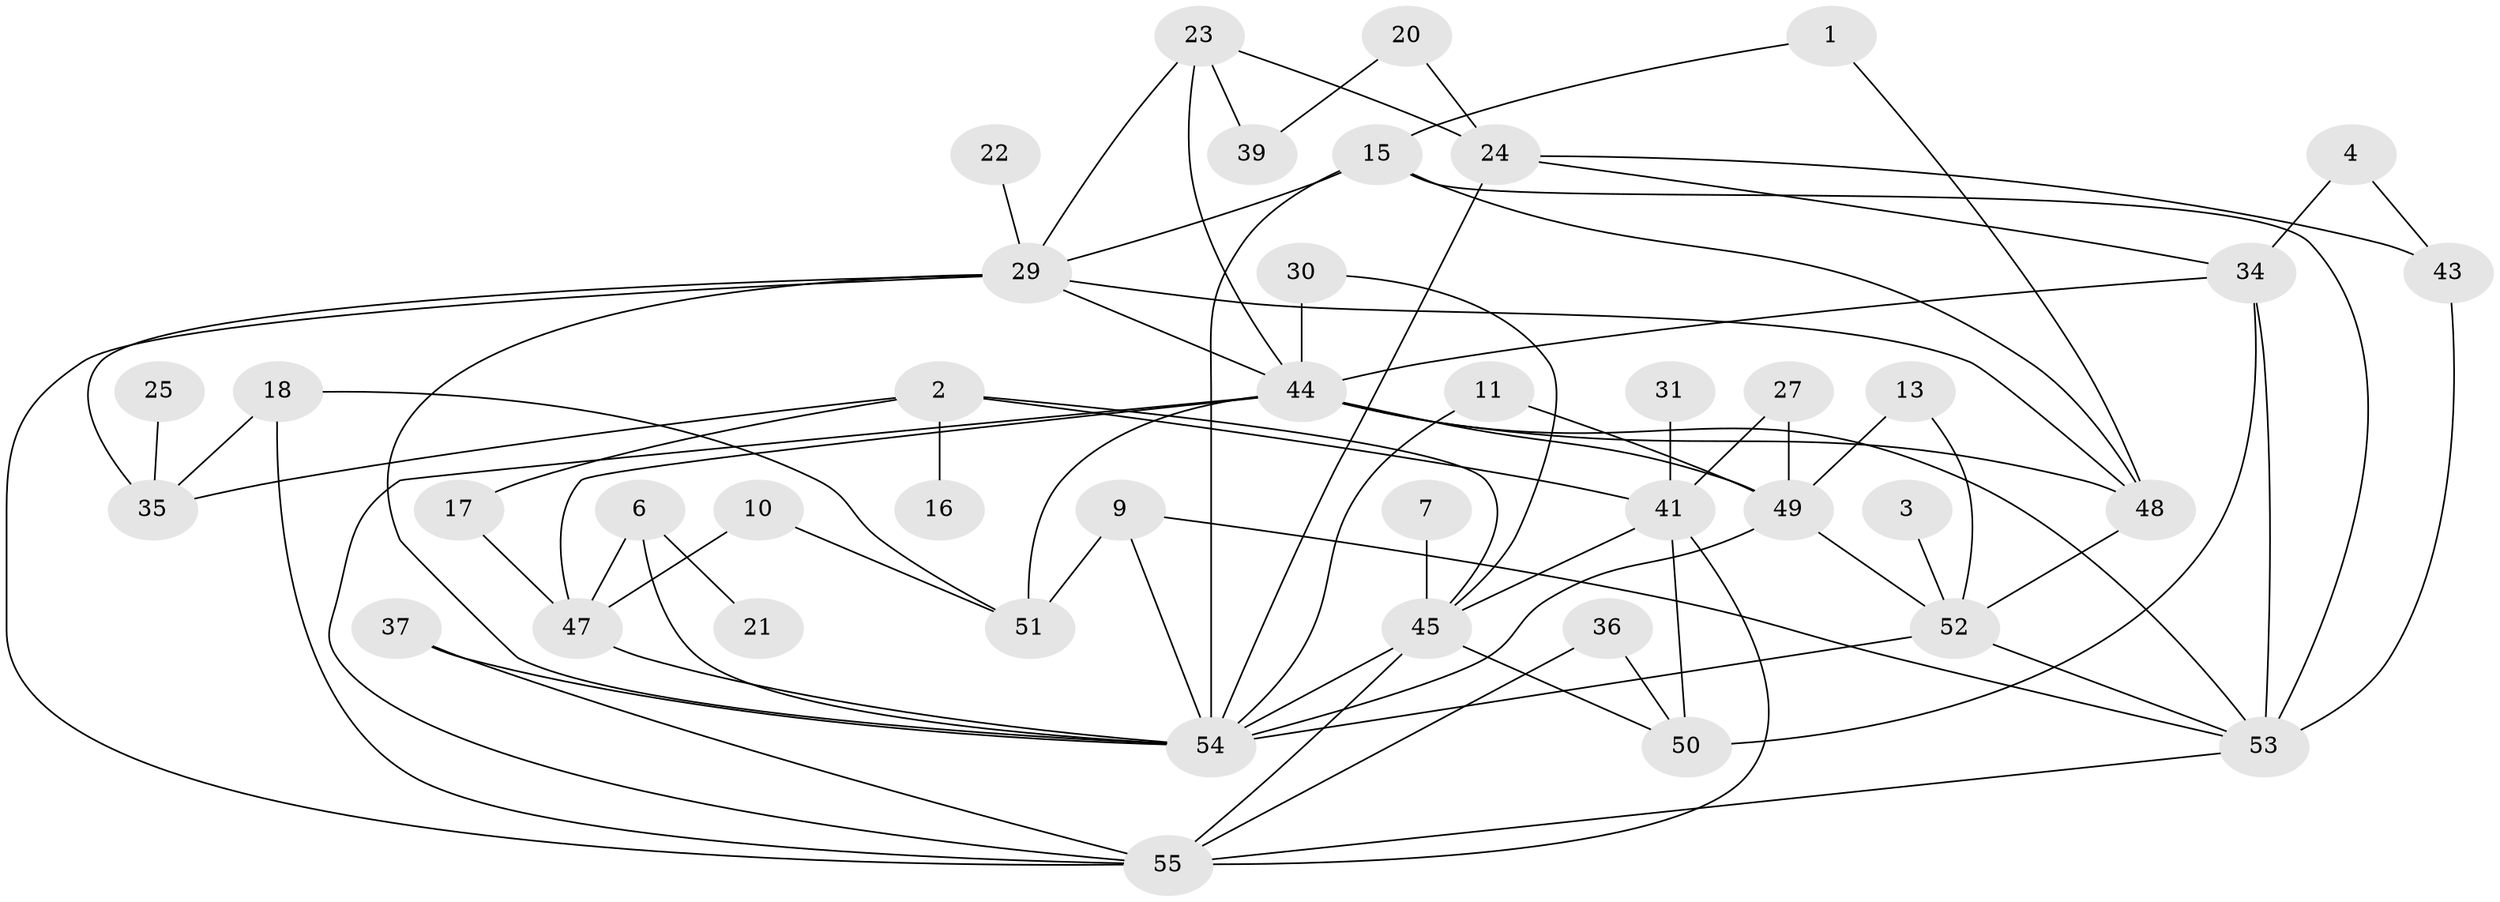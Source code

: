 // original degree distribution, {5: 0.07339449541284404, 4: 0.1559633027522936, 2: 0.28440366972477066, 3: 0.21100917431192662, 1: 0.14678899082568808, 0: 0.10091743119266056, 7: 0.009174311926605505, 6: 0.01834862385321101}
// Generated by graph-tools (version 1.1) at 2025/25/03/09/25 03:25:23]
// undirected, 42 vertices, 79 edges
graph export_dot {
graph [start="1"]
  node [color=gray90,style=filled];
  1;
  2;
  3;
  4;
  6;
  7;
  9;
  10;
  11;
  13;
  15;
  16;
  17;
  18;
  20;
  21;
  22;
  23;
  24;
  25;
  27;
  29;
  30;
  31;
  34;
  35;
  36;
  37;
  39;
  41;
  43;
  44;
  45;
  47;
  48;
  49;
  50;
  51;
  52;
  53;
  54;
  55;
  1 -- 15 [weight=1.0];
  1 -- 48 [weight=1.0];
  2 -- 16 [weight=1.0];
  2 -- 17 [weight=1.0];
  2 -- 35 [weight=1.0];
  2 -- 41 [weight=1.0];
  2 -- 45 [weight=1.0];
  3 -- 52 [weight=1.0];
  4 -- 34 [weight=1.0];
  4 -- 43 [weight=1.0];
  6 -- 21 [weight=1.0];
  6 -- 47 [weight=1.0];
  6 -- 54 [weight=1.0];
  7 -- 45 [weight=1.0];
  9 -- 51 [weight=1.0];
  9 -- 53 [weight=1.0];
  9 -- 54 [weight=1.0];
  10 -- 47 [weight=1.0];
  10 -- 51 [weight=1.0];
  11 -- 49 [weight=2.0];
  11 -- 54 [weight=1.0];
  13 -- 49 [weight=1.0];
  13 -- 52 [weight=1.0];
  15 -- 29 [weight=1.0];
  15 -- 48 [weight=1.0];
  15 -- 53 [weight=1.0];
  15 -- 54 [weight=1.0];
  17 -- 47 [weight=1.0];
  18 -- 35 [weight=1.0];
  18 -- 51 [weight=1.0];
  18 -- 55 [weight=1.0];
  20 -- 24 [weight=1.0];
  20 -- 39 [weight=1.0];
  22 -- 29 [weight=1.0];
  23 -- 24 [weight=1.0];
  23 -- 29 [weight=1.0];
  23 -- 39 [weight=1.0];
  23 -- 44 [weight=1.0];
  24 -- 34 [weight=1.0];
  24 -- 43 [weight=1.0];
  24 -- 54 [weight=1.0];
  25 -- 35 [weight=1.0];
  27 -- 41 [weight=1.0];
  27 -- 49 [weight=1.0];
  29 -- 35 [weight=1.0];
  29 -- 44 [weight=1.0];
  29 -- 48 [weight=1.0];
  29 -- 54 [weight=1.0];
  29 -- 55 [weight=1.0];
  30 -- 44 [weight=1.0];
  30 -- 45 [weight=1.0];
  31 -- 41 [weight=1.0];
  34 -- 44 [weight=1.0];
  34 -- 50 [weight=1.0];
  34 -- 53 [weight=2.0];
  36 -- 50 [weight=1.0];
  36 -- 55 [weight=1.0];
  37 -- 54 [weight=1.0];
  37 -- 55 [weight=1.0];
  41 -- 45 [weight=1.0];
  41 -- 50 [weight=1.0];
  41 -- 55 [weight=1.0];
  43 -- 53 [weight=1.0];
  44 -- 47 [weight=2.0];
  44 -- 48 [weight=1.0];
  44 -- 49 [weight=1.0];
  44 -- 51 [weight=2.0];
  44 -- 53 [weight=1.0];
  44 -- 55 [weight=1.0];
  45 -- 50 [weight=1.0];
  45 -- 54 [weight=1.0];
  45 -- 55 [weight=1.0];
  47 -- 54 [weight=1.0];
  48 -- 52 [weight=1.0];
  49 -- 52 [weight=1.0];
  49 -- 54 [weight=1.0];
  52 -- 53 [weight=1.0];
  52 -- 54 [weight=1.0];
  53 -- 55 [weight=1.0];
}

